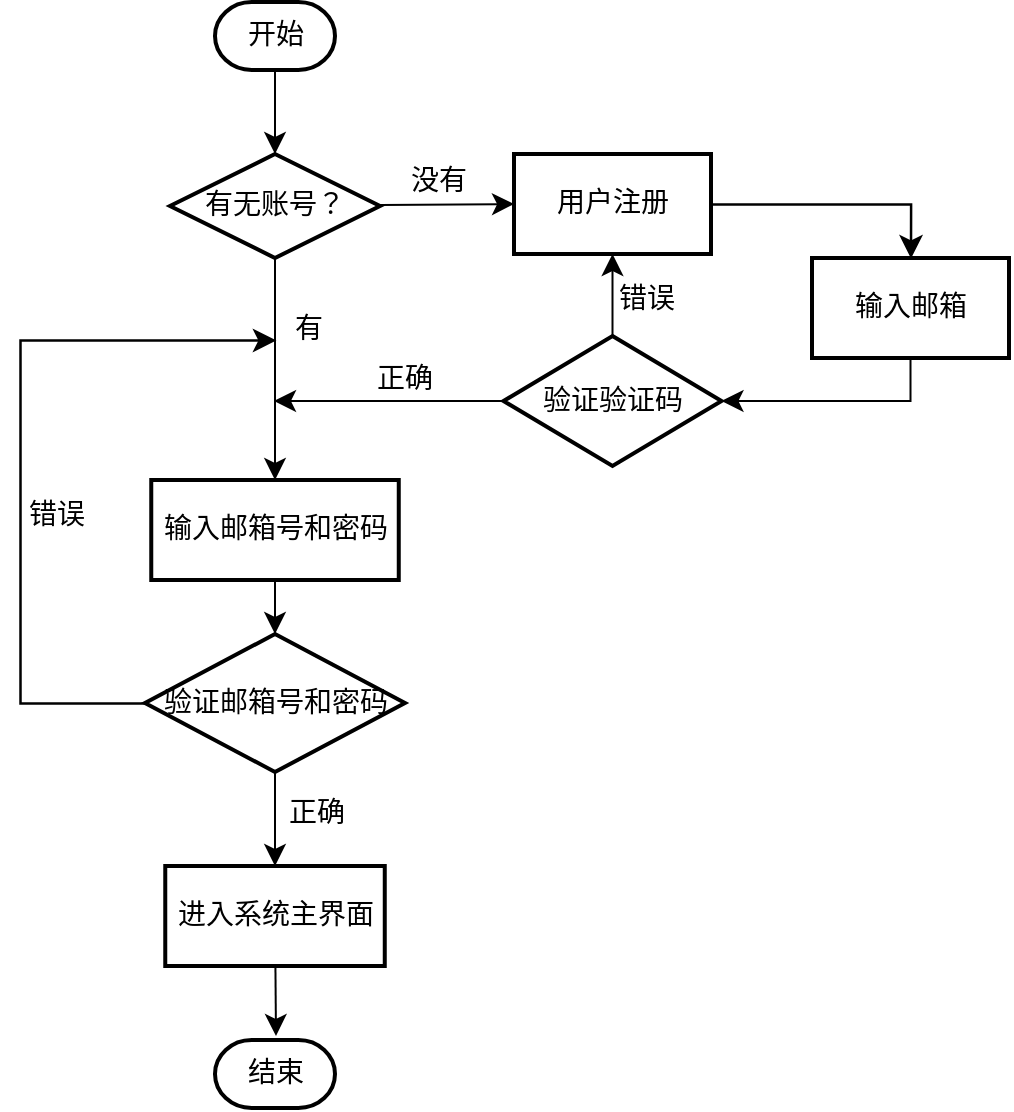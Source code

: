 <mxfile version="26.2.9">
  <diagram name="第 1 页" id="DEQJIB_DDu9PdUa7HAsH">
    <mxGraphModel dx="673" dy="818" grid="0" gridSize="10" guides="1" tooltips="1" connect="1" arrows="1" fold="1" page="1" pageScale="1" pageWidth="827" pageHeight="1169" math="0" shadow="0">
      <root>
        <mxCell id="0" />
        <mxCell id="1" parent="0" />
        <mxCell id="Obxem9QdHJMdWHJw-zHc-8" style="edgeStyle=none;curved=1;rounded=0;orthogonalLoop=1;jettySize=auto;html=1;entryX=0;entryY=0.5;entryDx=0;entryDy=0;startSize=8;endSize=8;fontFamily=宋体;fontSize=14;fontStyle=0" edge="1" parent="1" source="Obxem9QdHJMdWHJw-zHc-2" target="Obxem9QdHJMdWHJw-zHc-6">
          <mxGeometry relative="1" as="geometry" />
        </mxCell>
        <mxCell id="Obxem9QdHJMdWHJw-zHc-9" value="没有" style="edgeLabel;html=1;align=center;verticalAlign=middle;resizable=0;points=[];fontFamily=宋体;fontSize=14;fontStyle=0" vertex="1" connectable="0" parent="Obxem9QdHJMdWHJw-zHc-8">
          <mxGeometry x="-0.104" y="3" relative="1" as="geometry">
            <mxPoint x="-1" y="-9" as="offset" />
          </mxGeometry>
        </mxCell>
        <mxCell id="Obxem9QdHJMdWHJw-zHc-26" style="edgeStyle=none;curved=1;rounded=0;orthogonalLoop=1;jettySize=auto;html=1;entryX=0.5;entryY=0;entryDx=0;entryDy=0;startSize=8;endSize=8;fontFamily=宋体;fontSize=14;fontStyle=0" edge="1" parent="1" source="Obxem9QdHJMdWHJw-zHc-2" target="Obxem9QdHJMdWHJw-zHc-25">
          <mxGeometry relative="1" as="geometry" />
        </mxCell>
        <mxCell id="Obxem9QdHJMdWHJw-zHc-28" value="有" style="edgeLabel;html=1;align=center;verticalAlign=middle;resizable=0;points=[];fontFamily=宋体;fontSize=14;fontStyle=0" vertex="1" connectable="0" parent="Obxem9QdHJMdWHJw-zHc-26">
          <mxGeometry x="-0.009" y="2" relative="1" as="geometry">
            <mxPoint x="14" y="-19" as="offset" />
          </mxGeometry>
        </mxCell>
        <mxCell id="Obxem9QdHJMdWHJw-zHc-2" value="有无账号？" style="strokeWidth=2;html=1;shape=mxgraph.flowchart.decision;whiteSpace=wrap;fontFamily=宋体;fontSize=14;fontStyle=0" vertex="1" parent="1">
          <mxGeometry x="147" y="130" width="105" height="52" as="geometry" />
        </mxCell>
        <mxCell id="Obxem9QdHJMdWHJw-zHc-3" value="开始" style="strokeWidth=2;html=1;shape=mxgraph.flowchart.terminator;whiteSpace=wrap;fontFamily=宋体;fontSize=14;fontStyle=0" vertex="1" parent="1">
          <mxGeometry x="169.5" y="54" width="60" height="34" as="geometry" />
        </mxCell>
        <mxCell id="Obxem9QdHJMdWHJw-zHc-47" style="edgeStyle=orthogonalEdgeStyle;rounded=0;orthogonalLoop=1;jettySize=auto;html=1;entryX=0.5;entryY=0;entryDx=0;entryDy=0;startSize=8;endSize=8;fontSize=14;fontFamily=宋体;strokeWidth=1.25;" edge="1" parent="1" source="Obxem9QdHJMdWHJw-zHc-6" target="Obxem9QdHJMdWHJw-zHc-15">
          <mxGeometry relative="1" as="geometry" />
        </mxCell>
        <mxCell id="Obxem9QdHJMdWHJw-zHc-6" value="用户注册" style="rounded=0;whiteSpace=wrap;html=1;absoluteArcSize=1;arcSize=14;strokeWidth=2;fontFamily=宋体;fontStyle=0;fontSize=14;" vertex="1" parent="1">
          <mxGeometry x="319" y="130" width="98.5" height="50" as="geometry" />
        </mxCell>
        <mxCell id="Obxem9QdHJMdWHJw-zHc-7" style="edgeStyle=none;curved=1;rounded=0;orthogonalLoop=1;jettySize=auto;html=1;entryX=0.5;entryY=0;entryDx=0;entryDy=0;entryPerimeter=0;startSize=8;endSize=8;fontFamily=宋体;fontSize=14;fontStyle=0" edge="1" parent="1" source="Obxem9QdHJMdWHJw-zHc-3" target="Obxem9QdHJMdWHJw-zHc-2">
          <mxGeometry relative="1" as="geometry" />
        </mxCell>
        <mxCell id="Obxem9QdHJMdWHJw-zHc-15" value="输入邮箱" style="rounded=0;whiteSpace=wrap;html=1;absoluteArcSize=1;arcSize=14;strokeWidth=2;fontFamily=宋体;fontSize=14;fontStyle=0" vertex="1" parent="1">
          <mxGeometry x="468" y="182" width="98.5" height="50" as="geometry" />
        </mxCell>
        <mxCell id="Obxem9QdHJMdWHJw-zHc-25" value="输入邮箱号和密码" style="rounded=0;whiteSpace=wrap;html=1;absoluteArcSize=1;arcSize=14;strokeWidth=2;fontFamily=宋体;fontStyle=0;fontSize=14;" vertex="1" parent="1">
          <mxGeometry x="137.63" y="293" width="123.75" height="50" as="geometry" />
        </mxCell>
        <mxCell id="Obxem9QdHJMdWHJw-zHc-37" value="正确" style="edgeStyle=none;curved=1;rounded=0;orthogonalLoop=1;jettySize=auto;html=1;entryX=0.5;entryY=0;entryDx=0;entryDy=0;startSize=8;endSize=8;fontFamily=宋体;fontSize=14;fontStyle=0" edge="1" parent="1" source="Obxem9QdHJMdWHJw-zHc-29" target="Obxem9QdHJMdWHJw-zHc-36">
          <mxGeometry x="-0.106" y="20" relative="1" as="geometry">
            <mxPoint as="offset" />
          </mxGeometry>
        </mxCell>
        <mxCell id="Obxem9QdHJMdWHJw-zHc-54" style="edgeStyle=orthogonalEdgeStyle;rounded=0;orthogonalLoop=1;jettySize=auto;html=1;exitX=0;exitY=0.5;exitDx=0;exitDy=0;exitPerimeter=0;startSize=8;endSize=8;fontSize=14;fontFamily=宋体;strokeWidth=1.25;strokeColor=default;align=center;verticalAlign=middle;fontColor=default;labelBackgroundColor=default;endArrow=classic;" edge="1" parent="1" source="Obxem9QdHJMdWHJw-zHc-29">
          <mxGeometry relative="1" as="geometry">
            <mxPoint x="200" y="223" as="targetPoint" />
            <Array as="points">
              <mxPoint x="72" y="405" />
              <mxPoint x="72" y="223" />
            </Array>
          </mxGeometry>
        </mxCell>
        <mxCell id="Obxem9QdHJMdWHJw-zHc-55" value="错误" style="edgeLabel;html=1;align=center;verticalAlign=middle;resizable=0;points=[];fontFamily=宋体;fontSize=14;rounded=0;strokeColor=default;fontColor=default;labelBackgroundColor=default;" vertex="1" connectable="0" parent="Obxem9QdHJMdWHJw-zHc-54">
          <mxGeometry x="-0.146" relative="1" as="geometry">
            <mxPoint x="18" y="3" as="offset" />
          </mxGeometry>
        </mxCell>
        <mxCell id="Obxem9QdHJMdWHJw-zHc-29" value="验证邮箱号和密码" style="strokeWidth=2;html=1;shape=mxgraph.flowchart.decision;whiteSpace=wrap;fontFamily=宋体;fontSize=14;fontStyle=0" vertex="1" parent="1">
          <mxGeometry x="134.5" y="370" width="130" height="69" as="geometry" />
        </mxCell>
        <mxCell id="Obxem9QdHJMdWHJw-zHc-30" style="edgeStyle=none;curved=1;rounded=0;orthogonalLoop=1;jettySize=auto;html=1;entryX=0.5;entryY=0;entryDx=0;entryDy=0;entryPerimeter=0;startSize=8;endSize=8;fontFamily=宋体;fontSize=14;fontStyle=0" edge="1" parent="1" source="Obxem9QdHJMdWHJw-zHc-25" target="Obxem9QdHJMdWHJw-zHc-29">
          <mxGeometry relative="1" as="geometry" />
        </mxCell>
        <mxCell id="Obxem9QdHJMdWHJw-zHc-36" value="进入系统主界面" style="rounded=0;whiteSpace=wrap;html=1;absoluteArcSize=1;arcSize=14;strokeWidth=2;fontFamily=宋体;fontStyle=0;fontSize=14;" vertex="1" parent="1">
          <mxGeometry x="144.63" y="486" width="109.75" height="50" as="geometry" />
        </mxCell>
        <mxCell id="Obxem9QdHJMdWHJw-zHc-39" style="edgeStyle=none;curved=1;rounded=0;orthogonalLoop=1;jettySize=auto;html=1;startSize=8;endSize=8;fontFamily=宋体;fontSize=14;fontStyle=0" edge="1" parent="1" source="Obxem9QdHJMdWHJw-zHc-36">
          <mxGeometry relative="1" as="geometry">
            <mxPoint x="200" y="571" as="targetPoint" />
          </mxGeometry>
        </mxCell>
        <mxCell id="Obxem9QdHJMdWHJw-zHc-40" value="结束" style="strokeWidth=2;html=1;shape=mxgraph.flowchart.terminator;whiteSpace=wrap;fontFamily=宋体;fontSize=14;fontStyle=0" vertex="1" parent="1">
          <mxGeometry x="169.5" y="573" width="60" height="34" as="geometry" />
        </mxCell>
        <mxCell id="Obxem9QdHJMdWHJw-zHc-49" value="" style="edgeStyle=none;curved=1;rounded=0;orthogonalLoop=1;jettySize=auto;html=1;startSize=8;endSize=8;fontSize=14;fontFamily=宋体;" edge="1" parent="1" source="Obxem9QdHJMdWHJw-zHc-46" target="Obxem9QdHJMdWHJw-zHc-6">
          <mxGeometry relative="1" as="geometry" />
        </mxCell>
        <mxCell id="Obxem9QdHJMdWHJw-zHc-50" value="错误" style="edgeLabel;html=1;align=center;verticalAlign=middle;resizable=0;points=[];fontFamily=宋体;fontSize=14;" vertex="1" connectable="0" parent="Obxem9QdHJMdWHJw-zHc-49">
          <mxGeometry x="-0.073" y="-3" relative="1" as="geometry">
            <mxPoint x="13" y="1" as="offset" />
          </mxGeometry>
        </mxCell>
        <mxCell id="Obxem9QdHJMdWHJw-zHc-51" style="edgeStyle=none;curved=1;rounded=0;orthogonalLoop=1;jettySize=auto;html=1;startSize=8;endSize=8;fontSize=14;fontFamily=宋体;" edge="1" parent="1" source="Obxem9QdHJMdWHJw-zHc-46">
          <mxGeometry relative="1" as="geometry">
            <mxPoint x="199" y="253.5" as="targetPoint" />
          </mxGeometry>
        </mxCell>
        <mxCell id="Obxem9QdHJMdWHJw-zHc-52" value="正确" style="edgeLabel;html=1;align=center;verticalAlign=middle;resizable=0;points=[];fontFamily=宋体;fontSize=14;" vertex="1" connectable="0" parent="Obxem9QdHJMdWHJw-zHc-51">
          <mxGeometry x="0.006" y="1" relative="1" as="geometry">
            <mxPoint x="7" y="-12" as="offset" />
          </mxGeometry>
        </mxCell>
        <mxCell id="Obxem9QdHJMdWHJw-zHc-46" value="验证验证码" style="strokeWidth=2;html=1;shape=mxgraph.flowchart.decision;whiteSpace=wrap;fontFamily=宋体;fontSize=14;fontStyle=0" vertex="1" parent="1">
          <mxGeometry x="313.75" y="221" width="109" height="65" as="geometry" />
        </mxCell>
        <mxCell id="Obxem9QdHJMdWHJw-zHc-48" style="edgeStyle=orthogonalEdgeStyle;rounded=0;orthogonalLoop=1;jettySize=auto;html=1;entryX=1;entryY=0.5;entryDx=0;entryDy=0;entryPerimeter=0;startSize=8;endSize=8;fontSize=14;fontFamily=宋体;" edge="1" parent="1" source="Obxem9QdHJMdWHJw-zHc-15" target="Obxem9QdHJMdWHJw-zHc-46">
          <mxGeometry relative="1" as="geometry">
            <Array as="points">
              <mxPoint x="517" y="254" />
            </Array>
          </mxGeometry>
        </mxCell>
      </root>
    </mxGraphModel>
  </diagram>
</mxfile>
